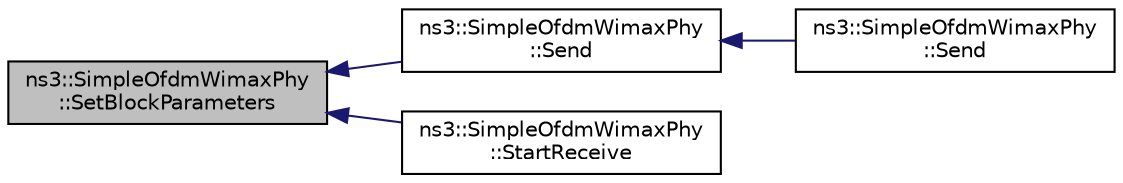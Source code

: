 digraph "ns3::SimpleOfdmWimaxPhy::SetBlockParameters"
{
  edge [fontname="Helvetica",fontsize="10",labelfontname="Helvetica",labelfontsize="10"];
  node [fontname="Helvetica",fontsize="10",shape=record];
  rankdir="LR";
  Node1 [label="ns3::SimpleOfdmWimaxPhy\l::SetBlockParameters",height=0.2,width=0.4,color="black", fillcolor="grey75", style="filled", fontcolor="black"];
  Node1 -> Node2 [dir="back",color="midnightblue",fontsize="10",style="solid"];
  Node2 [label="ns3::SimpleOfdmWimaxPhy\l::Send",height=0.2,width=0.4,color="black", fillcolor="white", style="filled",URL="$d5/dba/classns3_1_1SimpleOfdmWimaxPhy.html#ac39b27e0e9ce8d571f307fcc7d40d2ad",tooltip="Sends a burst on the channel. "];
  Node2 -> Node3 [dir="back",color="midnightblue",fontsize="10",style="solid"];
  Node3 [label="ns3::SimpleOfdmWimaxPhy\l::Send",height=0.2,width=0.4,color="black", fillcolor="white", style="filled",URL="$d5/dba/classns3_1_1SimpleOfdmWimaxPhy.html#a8df8042b7b44fdf471addecf6c41f074",tooltip="Sends a burst on the channel. "];
  Node1 -> Node4 [dir="back",color="midnightblue",fontsize="10",style="solid"];
  Node4 [label="ns3::SimpleOfdmWimaxPhy\l::StartReceive",height=0.2,width=0.4,color="black", fillcolor="white", style="filled",URL="$d5/dba/classns3_1_1SimpleOfdmWimaxPhy.html#afd0ada1680b119d166fb3cf65d804f13",tooltip="start the reception of a fec block "];
}
